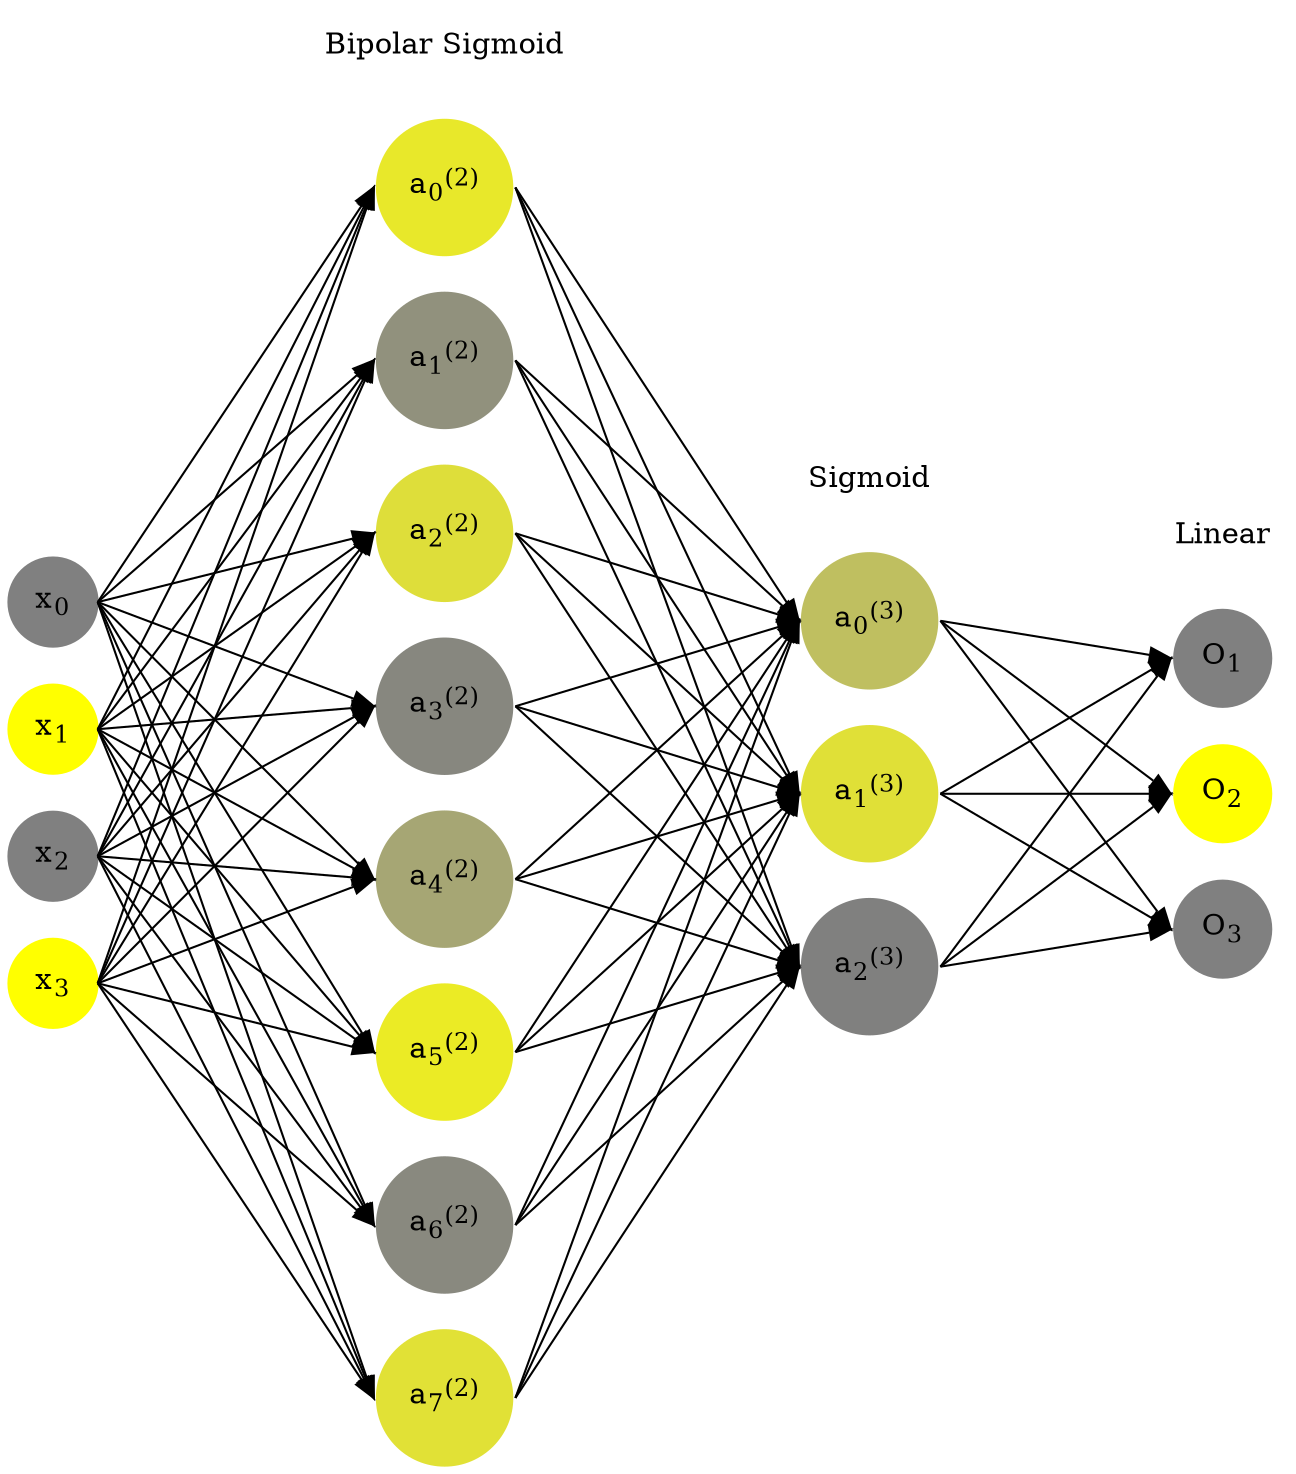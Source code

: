 digraph G {
	rankdir = LR;
	splines=false;
	edge[style=invis];
	ranksep= 1.4;
	{
	node [shape=circle, color="0.1667, 0.0, 0.5", style=filled, fillcolor="0.1667, 0.0, 0.5"];
	x0 [label=<x<sub>0</sub>>];
	}
	{
	node [shape=circle, color="0.1667, 1.0, 1.0", style=filled, fillcolor="0.1667, 1.0, 1.0"];
	x1 [label=<x<sub>1</sub>>];
	}
	{
	node [shape=circle, color="0.1667, 0.0, 0.5", style=filled, fillcolor="0.1667, 0.0, 0.5"];
	x2 [label=<x<sub>2</sub>>];
	}
	{
	node [shape=circle, color="0.1667, 1.0, 1.0", style=filled, fillcolor="0.1667, 1.0, 1.0"];
	x3 [label=<x<sub>3</sub>>];
	}
	{
	node [shape=circle, color="0.1667, 0.818001, 0.909001", style=filled, fillcolor="0.1667, 0.818001, 0.909001"];
	a02 [label=<a<sub>0</sub><sup>(2)</sup>>];
	}
	{
	node [shape=circle, color="0.1667, 0.134194, 0.567097", style=filled, fillcolor="0.1667, 0.134194, 0.567097"];
	a12 [label=<a<sub>1</sub><sup>(2)</sup>>];
	}
	{
	node [shape=circle, color="0.1667, 0.735590, 0.867795", style=filled, fillcolor="0.1667, 0.735590, 0.867795"];
	a22 [label=<a<sub>2</sub><sup>(2)</sup>>];
	}
	{
	node [shape=circle, color="0.1667, 0.059568, 0.529784", style=filled, fillcolor="0.1667, 0.059568, 0.529784"];
	a32 [label=<a<sub>3</sub><sup>(2)</sup>>];
	}
	{
	node [shape=circle, color="0.1667, 0.300568, 0.650284", style=filled, fillcolor="0.1667, 0.300568, 0.650284"];
	a42 [label=<a<sub>4</sub><sup>(2)</sup>>];
	}
	{
	node [shape=circle, color="0.1667, 0.841428, 0.920714", style=filled, fillcolor="0.1667, 0.841428, 0.920714"];
	a52 [label=<a<sub>5</sub><sup>(2)</sup>>];
	}
	{
	node [shape=circle, color="0.1667, 0.072290, 0.536145", style=filled, fillcolor="0.1667, 0.072290, 0.536145"];
	a62 [label=<a<sub>6</sub><sup>(2)</sup>>];
	}
	{
	node [shape=circle, color="0.1667, 0.759579, 0.879789", style=filled, fillcolor="0.1667, 0.759579, 0.879789"];
	a72 [label=<a<sub>7</sub><sup>(2)</sup>>];
	}
	{
	node [shape=circle, color="0.1667, 0.497452, 0.748726", style=filled, fillcolor="0.1667, 0.497452, 0.748726"];
	a03 [label=<a<sub>0</sub><sup>(3)</sup>>];
	}
	{
	node [shape=circle, color="0.1667, 0.753620, 0.876810", style=filled, fillcolor="0.1667, 0.753620, 0.876810"];
	a13 [label=<a<sub>1</sub><sup>(3)</sup>>];
	}
	{
	node [shape=circle, color="0.1667, 0.002278, 0.501139", style=filled, fillcolor="0.1667, 0.002278, 0.501139"];
	a23 [label=<a<sub>2</sub><sup>(3)</sup>>];
	}
	{
	node [shape=circle, color="0.1667, 0.0, 0.5", style=filled, fillcolor="0.1667, 0.0, 0.5"];
	O1 [label=<O<sub>1</sub>>];
	}
	{
	node [shape=circle, color="0.1667, 1.0, 1.0", style=filled, fillcolor="0.1667, 1.0, 1.0"];
	O2 [label=<O<sub>2</sub>>];
	}
	{
	node [shape=circle, color="0.1667, 0.0, 0.5", style=filled, fillcolor="0.1667, 0.0, 0.5"];
	O3 [label=<O<sub>3</sub>>];
	}
	{
	rank=same;
	x0->x1->x2->x3;
	}
	{
	rank=same;
	a02->a12->a22->a32->a42->a52->a62->a72;
	}
	{
	rank=same;
	a03->a13->a23;
	}
	{
	rank=same;
	O1->O2->O3;
	}
	l1 [shape=plaintext,label="Bipolar Sigmoid"];
	l1->a02;
	{rank=same; l1;a02};
	l2 [shape=plaintext,label="Sigmoid"];
	l2->a03;
	{rank=same; l2;a03};
	l3 [shape=plaintext,label="Linear"];
	l3->O1;
	{rank=same; l3;O1};
edge[style=solid, tailport=e, headport=w];
	{x0;x1;x2;x3} -> {a02;a12;a22;a32;a42;a52;a62;a72};
	{a02;a12;a22;a32;a42;a52;a62;a72} -> {a03;a13;a23};
	{a03;a13;a23} -> {O1,O2,O3};
}